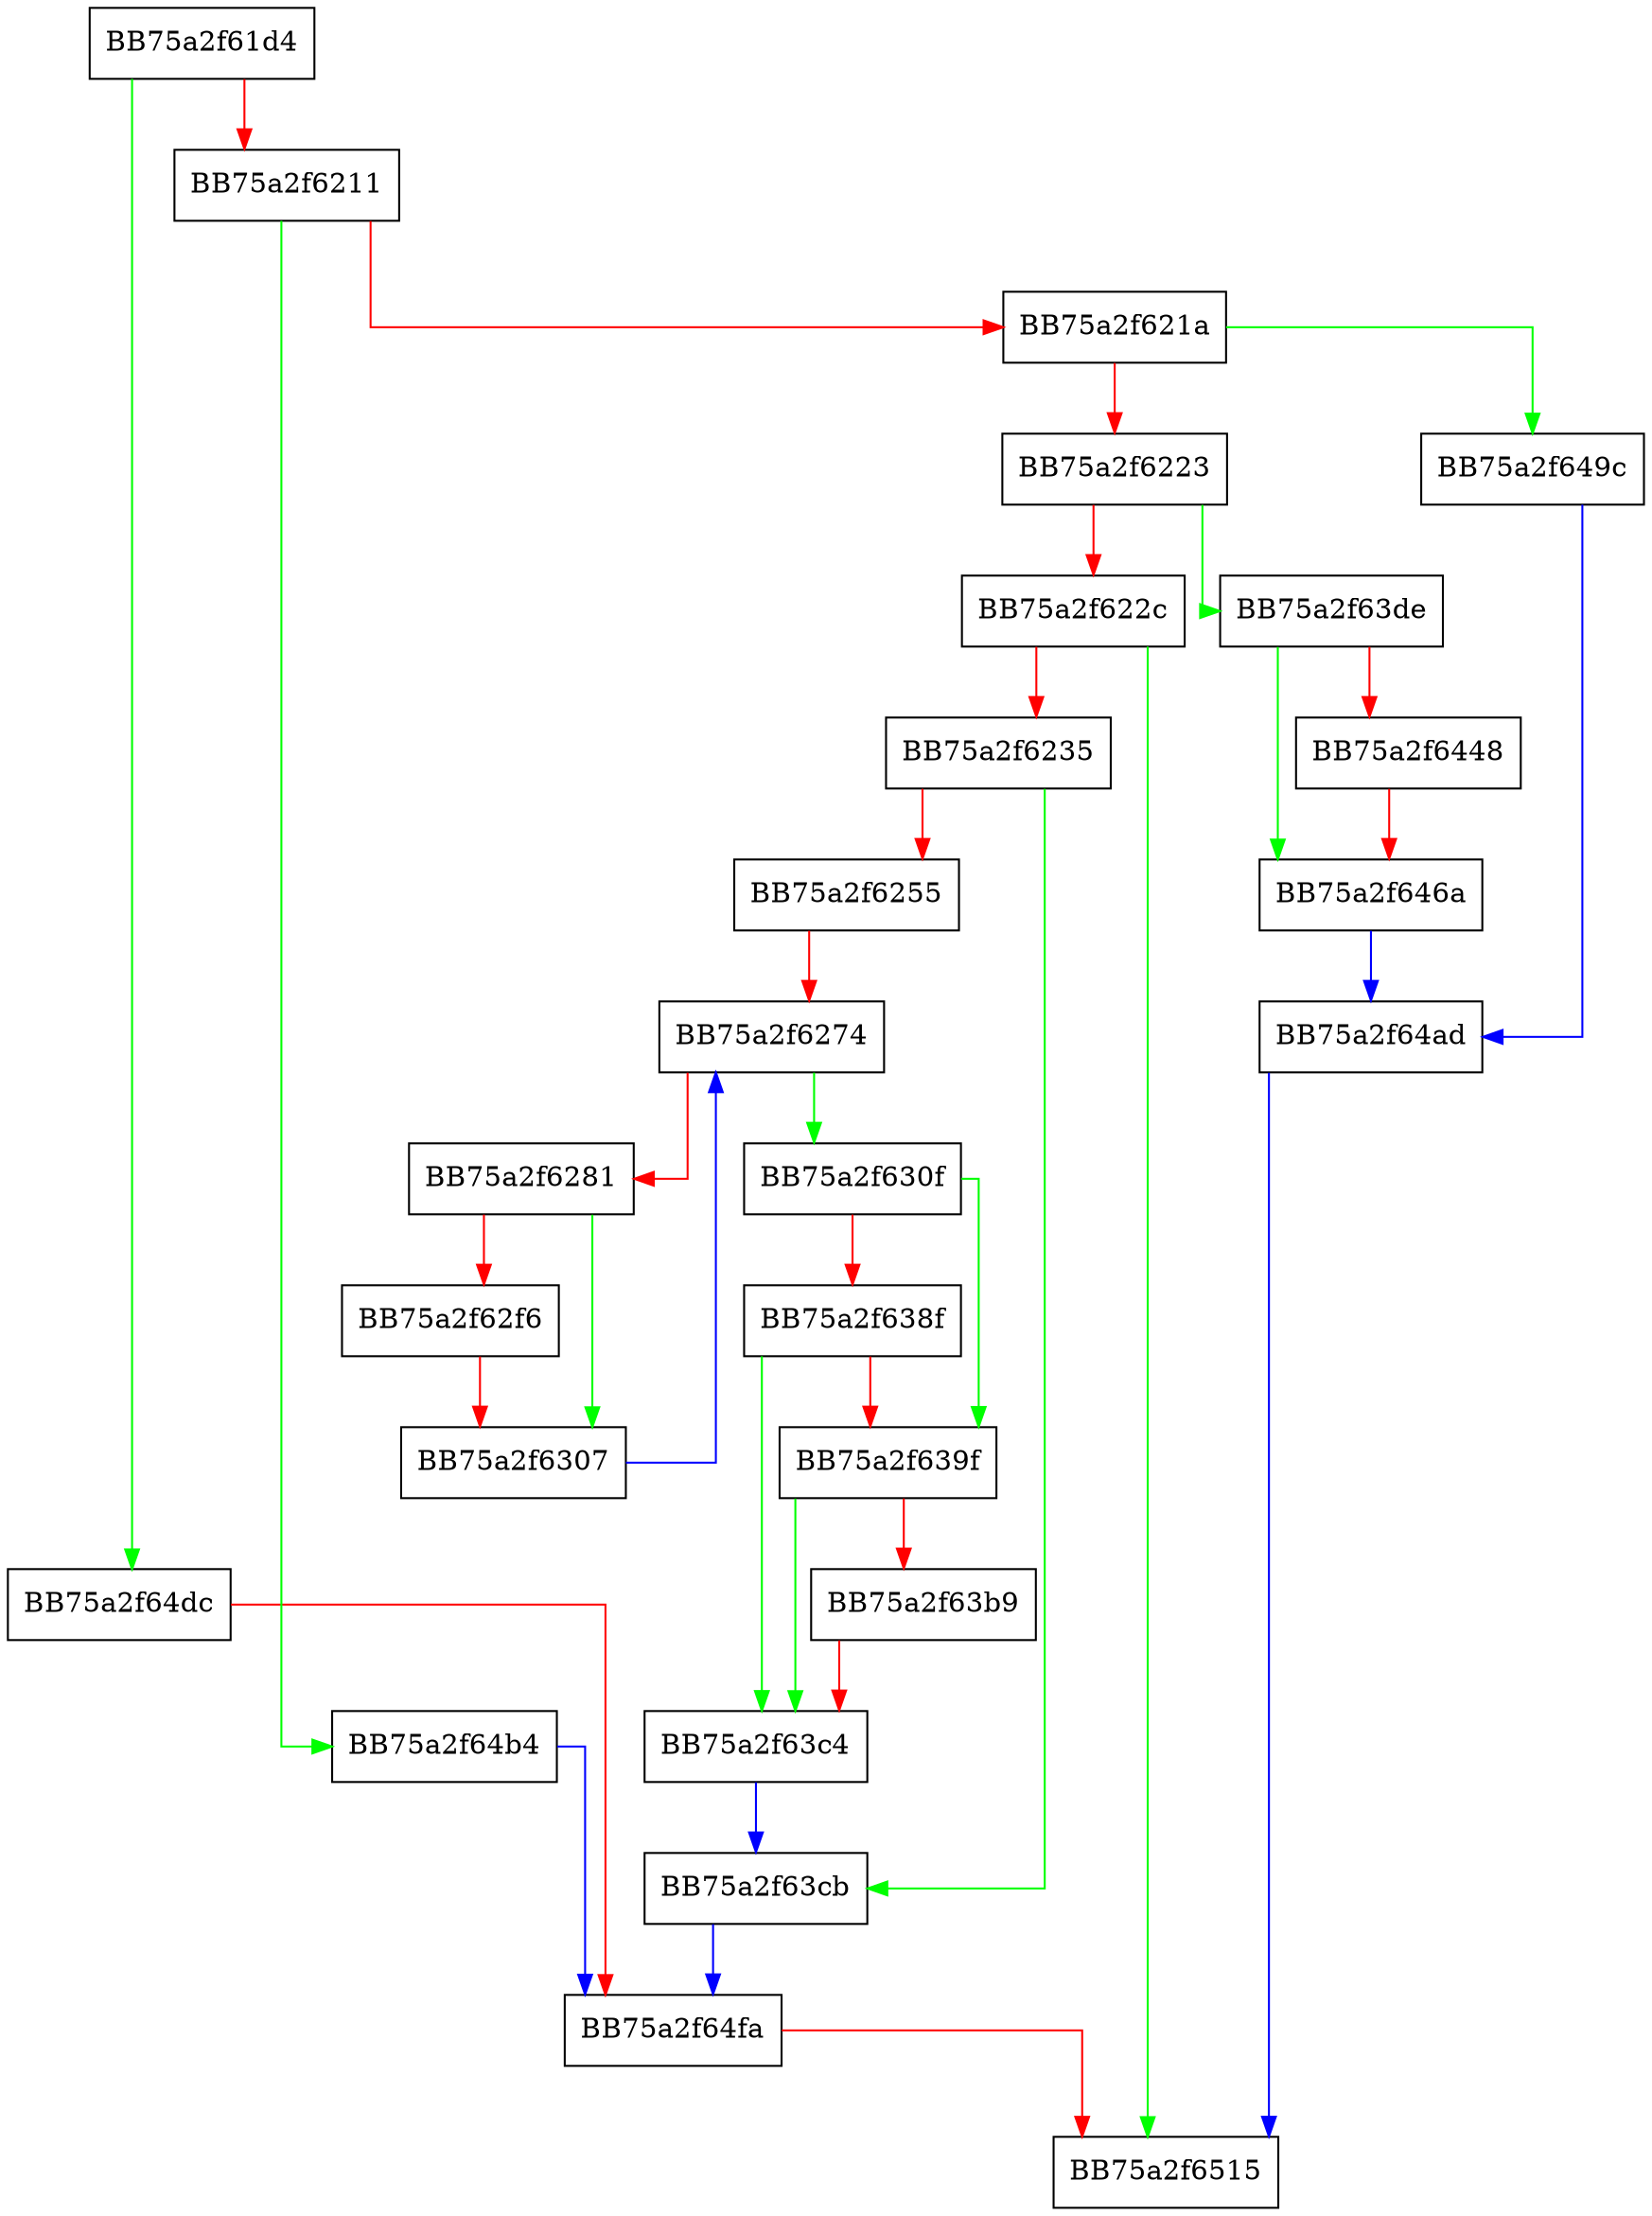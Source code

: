 digraph testvirus {
  node [shape="box"];
  graph [splines=ortho];
  BB75a2f61d4 -> BB75a2f64dc [color="green"];
  BB75a2f61d4 -> BB75a2f6211 [color="red"];
  BB75a2f6211 -> BB75a2f64b4 [color="green"];
  BB75a2f6211 -> BB75a2f621a [color="red"];
  BB75a2f621a -> BB75a2f649c [color="green"];
  BB75a2f621a -> BB75a2f6223 [color="red"];
  BB75a2f6223 -> BB75a2f63de [color="green"];
  BB75a2f6223 -> BB75a2f622c [color="red"];
  BB75a2f622c -> BB75a2f6515 [color="green"];
  BB75a2f622c -> BB75a2f6235 [color="red"];
  BB75a2f6235 -> BB75a2f63cb [color="green"];
  BB75a2f6235 -> BB75a2f6255 [color="red"];
  BB75a2f6255 -> BB75a2f6274 [color="red"];
  BB75a2f6274 -> BB75a2f630f [color="green"];
  BB75a2f6274 -> BB75a2f6281 [color="red"];
  BB75a2f6281 -> BB75a2f6307 [color="green"];
  BB75a2f6281 -> BB75a2f62f6 [color="red"];
  BB75a2f62f6 -> BB75a2f6307 [color="red"];
  BB75a2f6307 -> BB75a2f6274 [color="blue"];
  BB75a2f630f -> BB75a2f639f [color="green"];
  BB75a2f630f -> BB75a2f638f [color="red"];
  BB75a2f638f -> BB75a2f63c4 [color="green"];
  BB75a2f638f -> BB75a2f639f [color="red"];
  BB75a2f639f -> BB75a2f63c4 [color="green"];
  BB75a2f639f -> BB75a2f63b9 [color="red"];
  BB75a2f63b9 -> BB75a2f63c4 [color="red"];
  BB75a2f63c4 -> BB75a2f63cb [color="blue"];
  BB75a2f63cb -> BB75a2f64fa [color="blue"];
  BB75a2f63de -> BB75a2f646a [color="green"];
  BB75a2f63de -> BB75a2f6448 [color="red"];
  BB75a2f6448 -> BB75a2f646a [color="red"];
  BB75a2f646a -> BB75a2f64ad [color="blue"];
  BB75a2f649c -> BB75a2f64ad [color="blue"];
  BB75a2f64ad -> BB75a2f6515 [color="blue"];
  BB75a2f64b4 -> BB75a2f64fa [color="blue"];
  BB75a2f64dc -> BB75a2f64fa [color="red"];
  BB75a2f64fa -> BB75a2f6515 [color="red"];
}